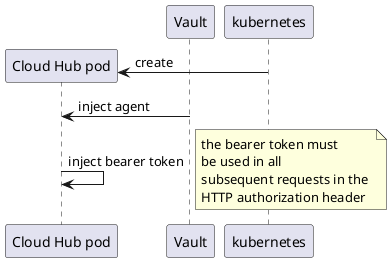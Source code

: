 @startuml
participant "Cloud Hub pod" as ch
participant Vault as vault

create ch
kubernetes -> ch : create
vault -> ch : inject agent
ch -> ch : inject bearer token

note right 
the bearer token must 
be used in all 
subsequent requests in the 
HTTP authorization header
end note
@enduml